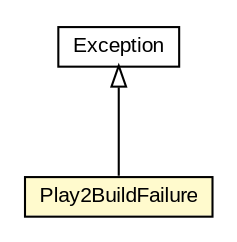 #!/usr/local/bin/dot
#
# Class diagram 
# Generated by UMLGraph version R5_6-24-gf6e263 (http://www.umlgraph.org/)
#

digraph G {
	edge [fontname="arial",fontsize=10,labelfontname="arial",labelfontsize=10];
	node [fontname="arial",fontsize=10,shape=plaintext];
	nodesep=0.25;
	ranksep=0.5;
	// com.google.code.play2.provider.api.Play2BuildFailure
	c205 [label=<<table title="com.google.code.play2.provider.api.Play2BuildFailure" border="0" cellborder="1" cellspacing="0" cellpadding="2" port="p" bgcolor="lemonChiffon" href="./Play2BuildFailure.html">
		<tr><td><table border="0" cellspacing="0" cellpadding="1">
<tr><td align="center" balign="center"> Play2BuildFailure </td></tr>
		</table></td></tr>
		</table>>, URL="./Play2BuildFailure.html", fontname="arial", fontcolor="black", fontsize=10.0];
	//com.google.code.play2.provider.api.Play2BuildFailure extends java.lang.Exception
	c213:p -> c205:p [dir=back,arrowtail=empty];
	// java.lang.Exception
	c213 [label=<<table title="java.lang.Exception" border="0" cellborder="1" cellspacing="0" cellpadding="2" port="p" href="https://docs.oracle.com/javase/6/docs/api/java/lang/Exception.html">
		<tr><td><table border="0" cellspacing="0" cellpadding="1">
<tr><td align="center" balign="center"> Exception </td></tr>
		</table></td></tr>
		</table>>, URL="https://docs.oracle.com/javase/6/docs/api/java/lang/Exception.html", fontname="arial", fontcolor="black", fontsize=10.0];
}

